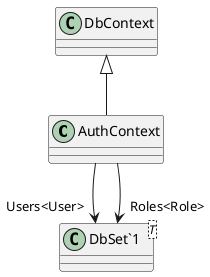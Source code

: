 @startuml
class AuthContext {
}
class "DbSet`1"<T> {
}
DbContext <|-- AuthContext
AuthContext --> "Users<User>" "DbSet`1"
AuthContext --> "Roles<Role>" "DbSet`1"
@enduml
